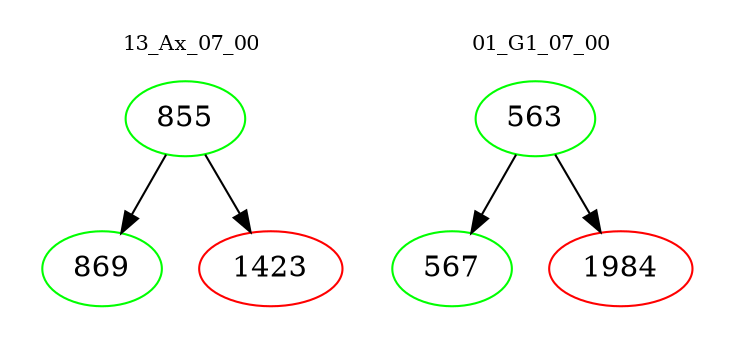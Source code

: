 digraph{
subgraph cluster_0 {
color = white
label = "13_Ax_07_00";
fontsize=10;
T0_855 [label="855", color="green"]
T0_855 -> T0_869 [color="black"]
T0_869 [label="869", color="green"]
T0_855 -> T0_1423 [color="black"]
T0_1423 [label="1423", color="red"]
}
subgraph cluster_1 {
color = white
label = "01_G1_07_00";
fontsize=10;
T1_563 [label="563", color="green"]
T1_563 -> T1_567 [color="black"]
T1_567 [label="567", color="green"]
T1_563 -> T1_1984 [color="black"]
T1_1984 [label="1984", color="red"]
}
}
